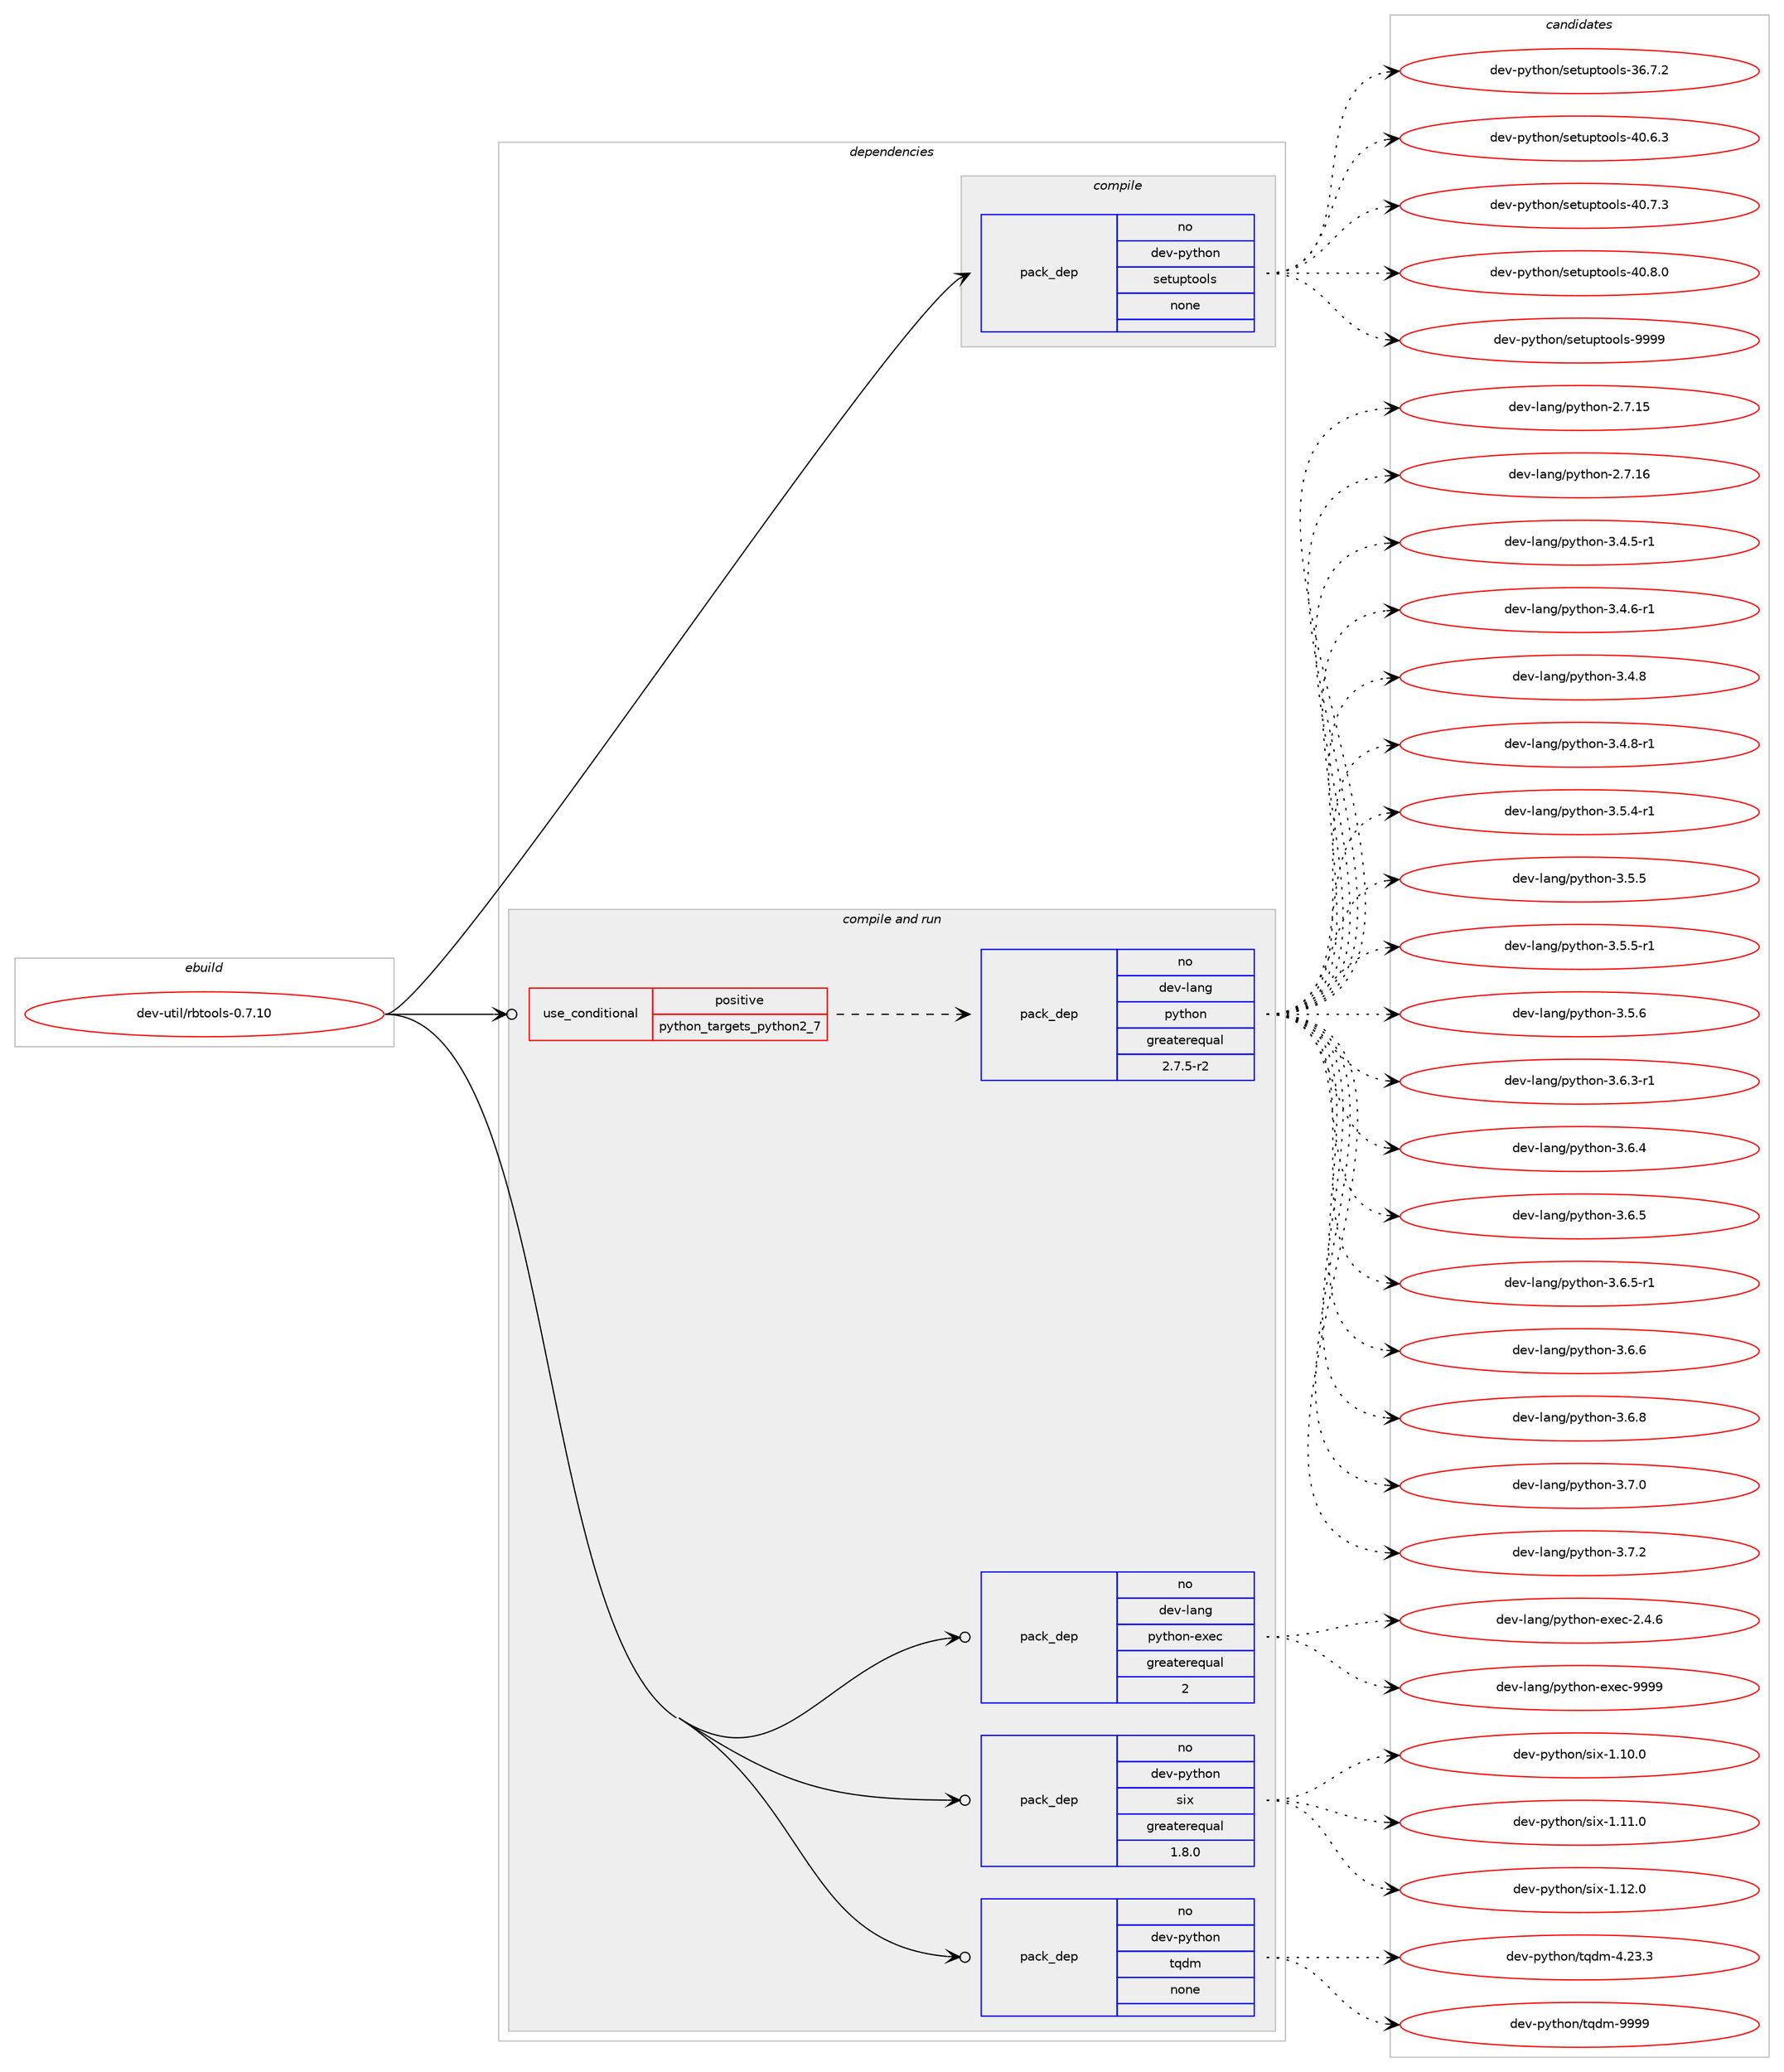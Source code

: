 digraph prolog {

# *************
# Graph options
# *************

newrank=true;
concentrate=true;
compound=true;
graph [rankdir=LR,fontname=Helvetica,fontsize=10,ranksep=1.5];#, ranksep=2.5, nodesep=0.2];
edge  [arrowhead=vee];
node  [fontname=Helvetica,fontsize=10];

# **********
# The ebuild
# **********

subgraph cluster_leftcol {
color=gray;
rank=same;
label=<<i>ebuild</i>>;
id [label="dev-util/rbtools-0.7.10", color=red, width=4, href="../dev-util/rbtools-0.7.10.svg"];
}

# ****************
# The dependencies
# ****************

subgraph cluster_midcol {
color=gray;
label=<<i>dependencies</i>>;
subgraph cluster_compile {
fillcolor="#eeeeee";
style=filled;
label=<<i>compile</i>>;
subgraph pack1099970 {
dependency1548636 [label=<<TABLE BORDER="0" CELLBORDER="1" CELLSPACING="0" CELLPADDING="4" WIDTH="220"><TR><TD ROWSPAN="6" CELLPADDING="30">pack_dep</TD></TR><TR><TD WIDTH="110">no</TD></TR><TR><TD>dev-python</TD></TR><TR><TD>setuptools</TD></TR><TR><TD>none</TD></TR><TR><TD></TD></TR></TABLE>>, shape=none, color=blue];
}
id:e -> dependency1548636:w [weight=20,style="solid",arrowhead="vee"];
}
subgraph cluster_compileandrun {
fillcolor="#eeeeee";
style=filled;
label=<<i>compile and run</i>>;
subgraph cond424961 {
dependency1548637 [label=<<TABLE BORDER="0" CELLBORDER="1" CELLSPACING="0" CELLPADDING="4"><TR><TD ROWSPAN="3" CELLPADDING="10">use_conditional</TD></TR><TR><TD>positive</TD></TR><TR><TD>python_targets_python2_7</TD></TR></TABLE>>, shape=none, color=red];
subgraph pack1099971 {
dependency1548638 [label=<<TABLE BORDER="0" CELLBORDER="1" CELLSPACING="0" CELLPADDING="4" WIDTH="220"><TR><TD ROWSPAN="6" CELLPADDING="30">pack_dep</TD></TR><TR><TD WIDTH="110">no</TD></TR><TR><TD>dev-lang</TD></TR><TR><TD>python</TD></TR><TR><TD>greaterequal</TD></TR><TR><TD>2.7.5-r2</TD></TR></TABLE>>, shape=none, color=blue];
}
dependency1548637:e -> dependency1548638:w [weight=20,style="dashed",arrowhead="vee"];
}
id:e -> dependency1548637:w [weight=20,style="solid",arrowhead="odotvee"];
subgraph pack1099972 {
dependency1548639 [label=<<TABLE BORDER="0" CELLBORDER="1" CELLSPACING="0" CELLPADDING="4" WIDTH="220"><TR><TD ROWSPAN="6" CELLPADDING="30">pack_dep</TD></TR><TR><TD WIDTH="110">no</TD></TR><TR><TD>dev-lang</TD></TR><TR><TD>python-exec</TD></TR><TR><TD>greaterequal</TD></TR><TR><TD>2</TD></TR></TABLE>>, shape=none, color=blue];
}
id:e -> dependency1548639:w [weight=20,style="solid",arrowhead="odotvee"];
subgraph pack1099973 {
dependency1548640 [label=<<TABLE BORDER="0" CELLBORDER="1" CELLSPACING="0" CELLPADDING="4" WIDTH="220"><TR><TD ROWSPAN="6" CELLPADDING="30">pack_dep</TD></TR><TR><TD WIDTH="110">no</TD></TR><TR><TD>dev-python</TD></TR><TR><TD>six</TD></TR><TR><TD>greaterequal</TD></TR><TR><TD>1.8.0</TD></TR></TABLE>>, shape=none, color=blue];
}
id:e -> dependency1548640:w [weight=20,style="solid",arrowhead="odotvee"];
subgraph pack1099974 {
dependency1548641 [label=<<TABLE BORDER="0" CELLBORDER="1" CELLSPACING="0" CELLPADDING="4" WIDTH="220"><TR><TD ROWSPAN="6" CELLPADDING="30">pack_dep</TD></TR><TR><TD WIDTH="110">no</TD></TR><TR><TD>dev-python</TD></TR><TR><TD>tqdm</TD></TR><TR><TD>none</TD></TR><TR><TD></TD></TR></TABLE>>, shape=none, color=blue];
}
id:e -> dependency1548641:w [weight=20,style="solid",arrowhead="odotvee"];
}
subgraph cluster_run {
fillcolor="#eeeeee";
style=filled;
label=<<i>run</i>>;
}
}

# **************
# The candidates
# **************

subgraph cluster_choices {
rank=same;
color=gray;
label=<<i>candidates</i>>;

subgraph choice1099970 {
color=black;
nodesep=1;
choice100101118451121211161041111104711510111611711211611111110811545515446554650 [label="dev-python/setuptools-36.7.2", color=red, width=4,href="../dev-python/setuptools-36.7.2.svg"];
choice100101118451121211161041111104711510111611711211611111110811545524846544651 [label="dev-python/setuptools-40.6.3", color=red, width=4,href="../dev-python/setuptools-40.6.3.svg"];
choice100101118451121211161041111104711510111611711211611111110811545524846554651 [label="dev-python/setuptools-40.7.3", color=red, width=4,href="../dev-python/setuptools-40.7.3.svg"];
choice100101118451121211161041111104711510111611711211611111110811545524846564648 [label="dev-python/setuptools-40.8.0", color=red, width=4,href="../dev-python/setuptools-40.8.0.svg"];
choice10010111845112121116104111110471151011161171121161111111081154557575757 [label="dev-python/setuptools-9999", color=red, width=4,href="../dev-python/setuptools-9999.svg"];
dependency1548636:e -> choice100101118451121211161041111104711510111611711211611111110811545515446554650:w [style=dotted,weight="100"];
dependency1548636:e -> choice100101118451121211161041111104711510111611711211611111110811545524846544651:w [style=dotted,weight="100"];
dependency1548636:e -> choice100101118451121211161041111104711510111611711211611111110811545524846554651:w [style=dotted,weight="100"];
dependency1548636:e -> choice100101118451121211161041111104711510111611711211611111110811545524846564648:w [style=dotted,weight="100"];
dependency1548636:e -> choice10010111845112121116104111110471151011161171121161111111081154557575757:w [style=dotted,weight="100"];
}
subgraph choice1099971 {
color=black;
nodesep=1;
choice10010111845108971101034711212111610411111045504655464953 [label="dev-lang/python-2.7.15", color=red, width=4,href="../dev-lang/python-2.7.15.svg"];
choice10010111845108971101034711212111610411111045504655464954 [label="dev-lang/python-2.7.16", color=red, width=4,href="../dev-lang/python-2.7.16.svg"];
choice1001011184510897110103471121211161041111104551465246534511449 [label="dev-lang/python-3.4.5-r1", color=red, width=4,href="../dev-lang/python-3.4.5-r1.svg"];
choice1001011184510897110103471121211161041111104551465246544511449 [label="dev-lang/python-3.4.6-r1", color=red, width=4,href="../dev-lang/python-3.4.6-r1.svg"];
choice100101118451089711010347112121116104111110455146524656 [label="dev-lang/python-3.4.8", color=red, width=4,href="../dev-lang/python-3.4.8.svg"];
choice1001011184510897110103471121211161041111104551465246564511449 [label="dev-lang/python-3.4.8-r1", color=red, width=4,href="../dev-lang/python-3.4.8-r1.svg"];
choice1001011184510897110103471121211161041111104551465346524511449 [label="dev-lang/python-3.5.4-r1", color=red, width=4,href="../dev-lang/python-3.5.4-r1.svg"];
choice100101118451089711010347112121116104111110455146534653 [label="dev-lang/python-3.5.5", color=red, width=4,href="../dev-lang/python-3.5.5.svg"];
choice1001011184510897110103471121211161041111104551465346534511449 [label="dev-lang/python-3.5.5-r1", color=red, width=4,href="../dev-lang/python-3.5.5-r1.svg"];
choice100101118451089711010347112121116104111110455146534654 [label="dev-lang/python-3.5.6", color=red, width=4,href="../dev-lang/python-3.5.6.svg"];
choice1001011184510897110103471121211161041111104551465446514511449 [label="dev-lang/python-3.6.3-r1", color=red, width=4,href="../dev-lang/python-3.6.3-r1.svg"];
choice100101118451089711010347112121116104111110455146544652 [label="dev-lang/python-3.6.4", color=red, width=4,href="../dev-lang/python-3.6.4.svg"];
choice100101118451089711010347112121116104111110455146544653 [label="dev-lang/python-3.6.5", color=red, width=4,href="../dev-lang/python-3.6.5.svg"];
choice1001011184510897110103471121211161041111104551465446534511449 [label="dev-lang/python-3.6.5-r1", color=red, width=4,href="../dev-lang/python-3.6.5-r1.svg"];
choice100101118451089711010347112121116104111110455146544654 [label="dev-lang/python-3.6.6", color=red, width=4,href="../dev-lang/python-3.6.6.svg"];
choice100101118451089711010347112121116104111110455146544656 [label="dev-lang/python-3.6.8", color=red, width=4,href="../dev-lang/python-3.6.8.svg"];
choice100101118451089711010347112121116104111110455146554648 [label="dev-lang/python-3.7.0", color=red, width=4,href="../dev-lang/python-3.7.0.svg"];
choice100101118451089711010347112121116104111110455146554650 [label="dev-lang/python-3.7.2", color=red, width=4,href="../dev-lang/python-3.7.2.svg"];
dependency1548638:e -> choice10010111845108971101034711212111610411111045504655464953:w [style=dotted,weight="100"];
dependency1548638:e -> choice10010111845108971101034711212111610411111045504655464954:w [style=dotted,weight="100"];
dependency1548638:e -> choice1001011184510897110103471121211161041111104551465246534511449:w [style=dotted,weight="100"];
dependency1548638:e -> choice1001011184510897110103471121211161041111104551465246544511449:w [style=dotted,weight="100"];
dependency1548638:e -> choice100101118451089711010347112121116104111110455146524656:w [style=dotted,weight="100"];
dependency1548638:e -> choice1001011184510897110103471121211161041111104551465246564511449:w [style=dotted,weight="100"];
dependency1548638:e -> choice1001011184510897110103471121211161041111104551465346524511449:w [style=dotted,weight="100"];
dependency1548638:e -> choice100101118451089711010347112121116104111110455146534653:w [style=dotted,weight="100"];
dependency1548638:e -> choice1001011184510897110103471121211161041111104551465346534511449:w [style=dotted,weight="100"];
dependency1548638:e -> choice100101118451089711010347112121116104111110455146534654:w [style=dotted,weight="100"];
dependency1548638:e -> choice1001011184510897110103471121211161041111104551465446514511449:w [style=dotted,weight="100"];
dependency1548638:e -> choice100101118451089711010347112121116104111110455146544652:w [style=dotted,weight="100"];
dependency1548638:e -> choice100101118451089711010347112121116104111110455146544653:w [style=dotted,weight="100"];
dependency1548638:e -> choice1001011184510897110103471121211161041111104551465446534511449:w [style=dotted,weight="100"];
dependency1548638:e -> choice100101118451089711010347112121116104111110455146544654:w [style=dotted,weight="100"];
dependency1548638:e -> choice100101118451089711010347112121116104111110455146544656:w [style=dotted,weight="100"];
dependency1548638:e -> choice100101118451089711010347112121116104111110455146554648:w [style=dotted,weight="100"];
dependency1548638:e -> choice100101118451089711010347112121116104111110455146554650:w [style=dotted,weight="100"];
}
subgraph choice1099972 {
color=black;
nodesep=1;
choice1001011184510897110103471121211161041111104510112010199455046524654 [label="dev-lang/python-exec-2.4.6", color=red, width=4,href="../dev-lang/python-exec-2.4.6.svg"];
choice10010111845108971101034711212111610411111045101120101994557575757 [label="dev-lang/python-exec-9999", color=red, width=4,href="../dev-lang/python-exec-9999.svg"];
dependency1548639:e -> choice1001011184510897110103471121211161041111104510112010199455046524654:w [style=dotted,weight="100"];
dependency1548639:e -> choice10010111845108971101034711212111610411111045101120101994557575757:w [style=dotted,weight="100"];
}
subgraph choice1099973 {
color=black;
nodesep=1;
choice100101118451121211161041111104711510512045494649484648 [label="dev-python/six-1.10.0", color=red, width=4,href="../dev-python/six-1.10.0.svg"];
choice100101118451121211161041111104711510512045494649494648 [label="dev-python/six-1.11.0", color=red, width=4,href="../dev-python/six-1.11.0.svg"];
choice100101118451121211161041111104711510512045494649504648 [label="dev-python/six-1.12.0", color=red, width=4,href="../dev-python/six-1.12.0.svg"];
dependency1548640:e -> choice100101118451121211161041111104711510512045494649484648:w [style=dotted,weight="100"];
dependency1548640:e -> choice100101118451121211161041111104711510512045494649494648:w [style=dotted,weight="100"];
dependency1548640:e -> choice100101118451121211161041111104711510512045494649504648:w [style=dotted,weight="100"];
}
subgraph choice1099974 {
color=black;
nodesep=1;
choice100101118451121211161041111104711611310010945524650514651 [label="dev-python/tqdm-4.23.3", color=red, width=4,href="../dev-python/tqdm-4.23.3.svg"];
choice10010111845112121116104111110471161131001094557575757 [label="dev-python/tqdm-9999", color=red, width=4,href="../dev-python/tqdm-9999.svg"];
dependency1548641:e -> choice100101118451121211161041111104711611310010945524650514651:w [style=dotted,weight="100"];
dependency1548641:e -> choice10010111845112121116104111110471161131001094557575757:w [style=dotted,weight="100"];
}
}

}
